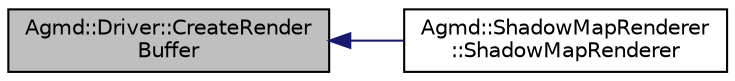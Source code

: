 digraph "Agmd::Driver::CreateRenderBuffer"
{
  edge [fontname="Helvetica",fontsize="10",labelfontname="Helvetica",labelfontsize="10"];
  node [fontname="Helvetica",fontsize="10",shape=record];
  rankdir="LR";
  Node1 [label="Agmd::Driver::CreateRender\lBuffer",height=0.2,width=0.4,color="black", fillcolor="grey75", style="filled" fontcolor="black"];
  Node1 -> Node2 [dir="back",color="midnightblue",fontsize="10",style="solid"];
  Node2 [label="Agmd::ShadowMapRenderer\l::ShadowMapRenderer",height=0.2,width=0.4,color="black", fillcolor="white", style="filled",URL="$class_agmd_1_1_shadow_map_renderer.html#a567c7248fc68db71505dec99ca355232"];
}
